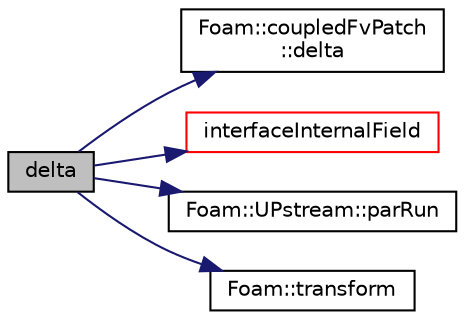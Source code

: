 digraph "delta"
{
  bgcolor="transparent";
  edge [fontname="Helvetica",fontsize="10",labelfontname="Helvetica",labelfontsize="10"];
  node [fontname="Helvetica",fontsize="10",shape=record];
  rankdir="LR";
  Node222 [label="delta",height=0.2,width=0.4,color="black", fillcolor="grey75", style="filled", fontcolor="black"];
  Node222 -> Node223 [color="midnightblue",fontsize="10",style="solid",fontname="Helvetica"];
  Node223 [label="Foam::coupledFvPatch\l::delta",height=0.2,width=0.4,color="black",URL="$a23617.html#af28a1b7920549c636b63713ee2365216",tooltip="Return delta (P to N) vectors across coupled patch. "];
  Node222 -> Node224 [color="midnightblue",fontsize="10",style="solid",fontname="Helvetica"];
  Node224 [label="interfaceInternalField",height=0.2,width=0.4,color="red",URL="$a23649.html#aa8871ae0f8409c5f343da9516cd8c846",tooltip="Return the values of the given internal data adjacent to. "];
  Node222 -> Node227 [color="midnightblue",fontsize="10",style="solid",fontname="Helvetica"];
  Node227 [label="Foam::UPstream::parRun",height=0.2,width=0.4,color="black",URL="$a27377.html#adbb27f04b5705440fb8b09f278059011",tooltip="Is this a parallel run? "];
  Node222 -> Node228 [color="midnightblue",fontsize="10",style="solid",fontname="Helvetica"];
  Node228 [label="Foam::transform",height=0.2,width=0.4,color="black",URL="$a21851.html#a919915170941701c1223291531ad010c"];
}
